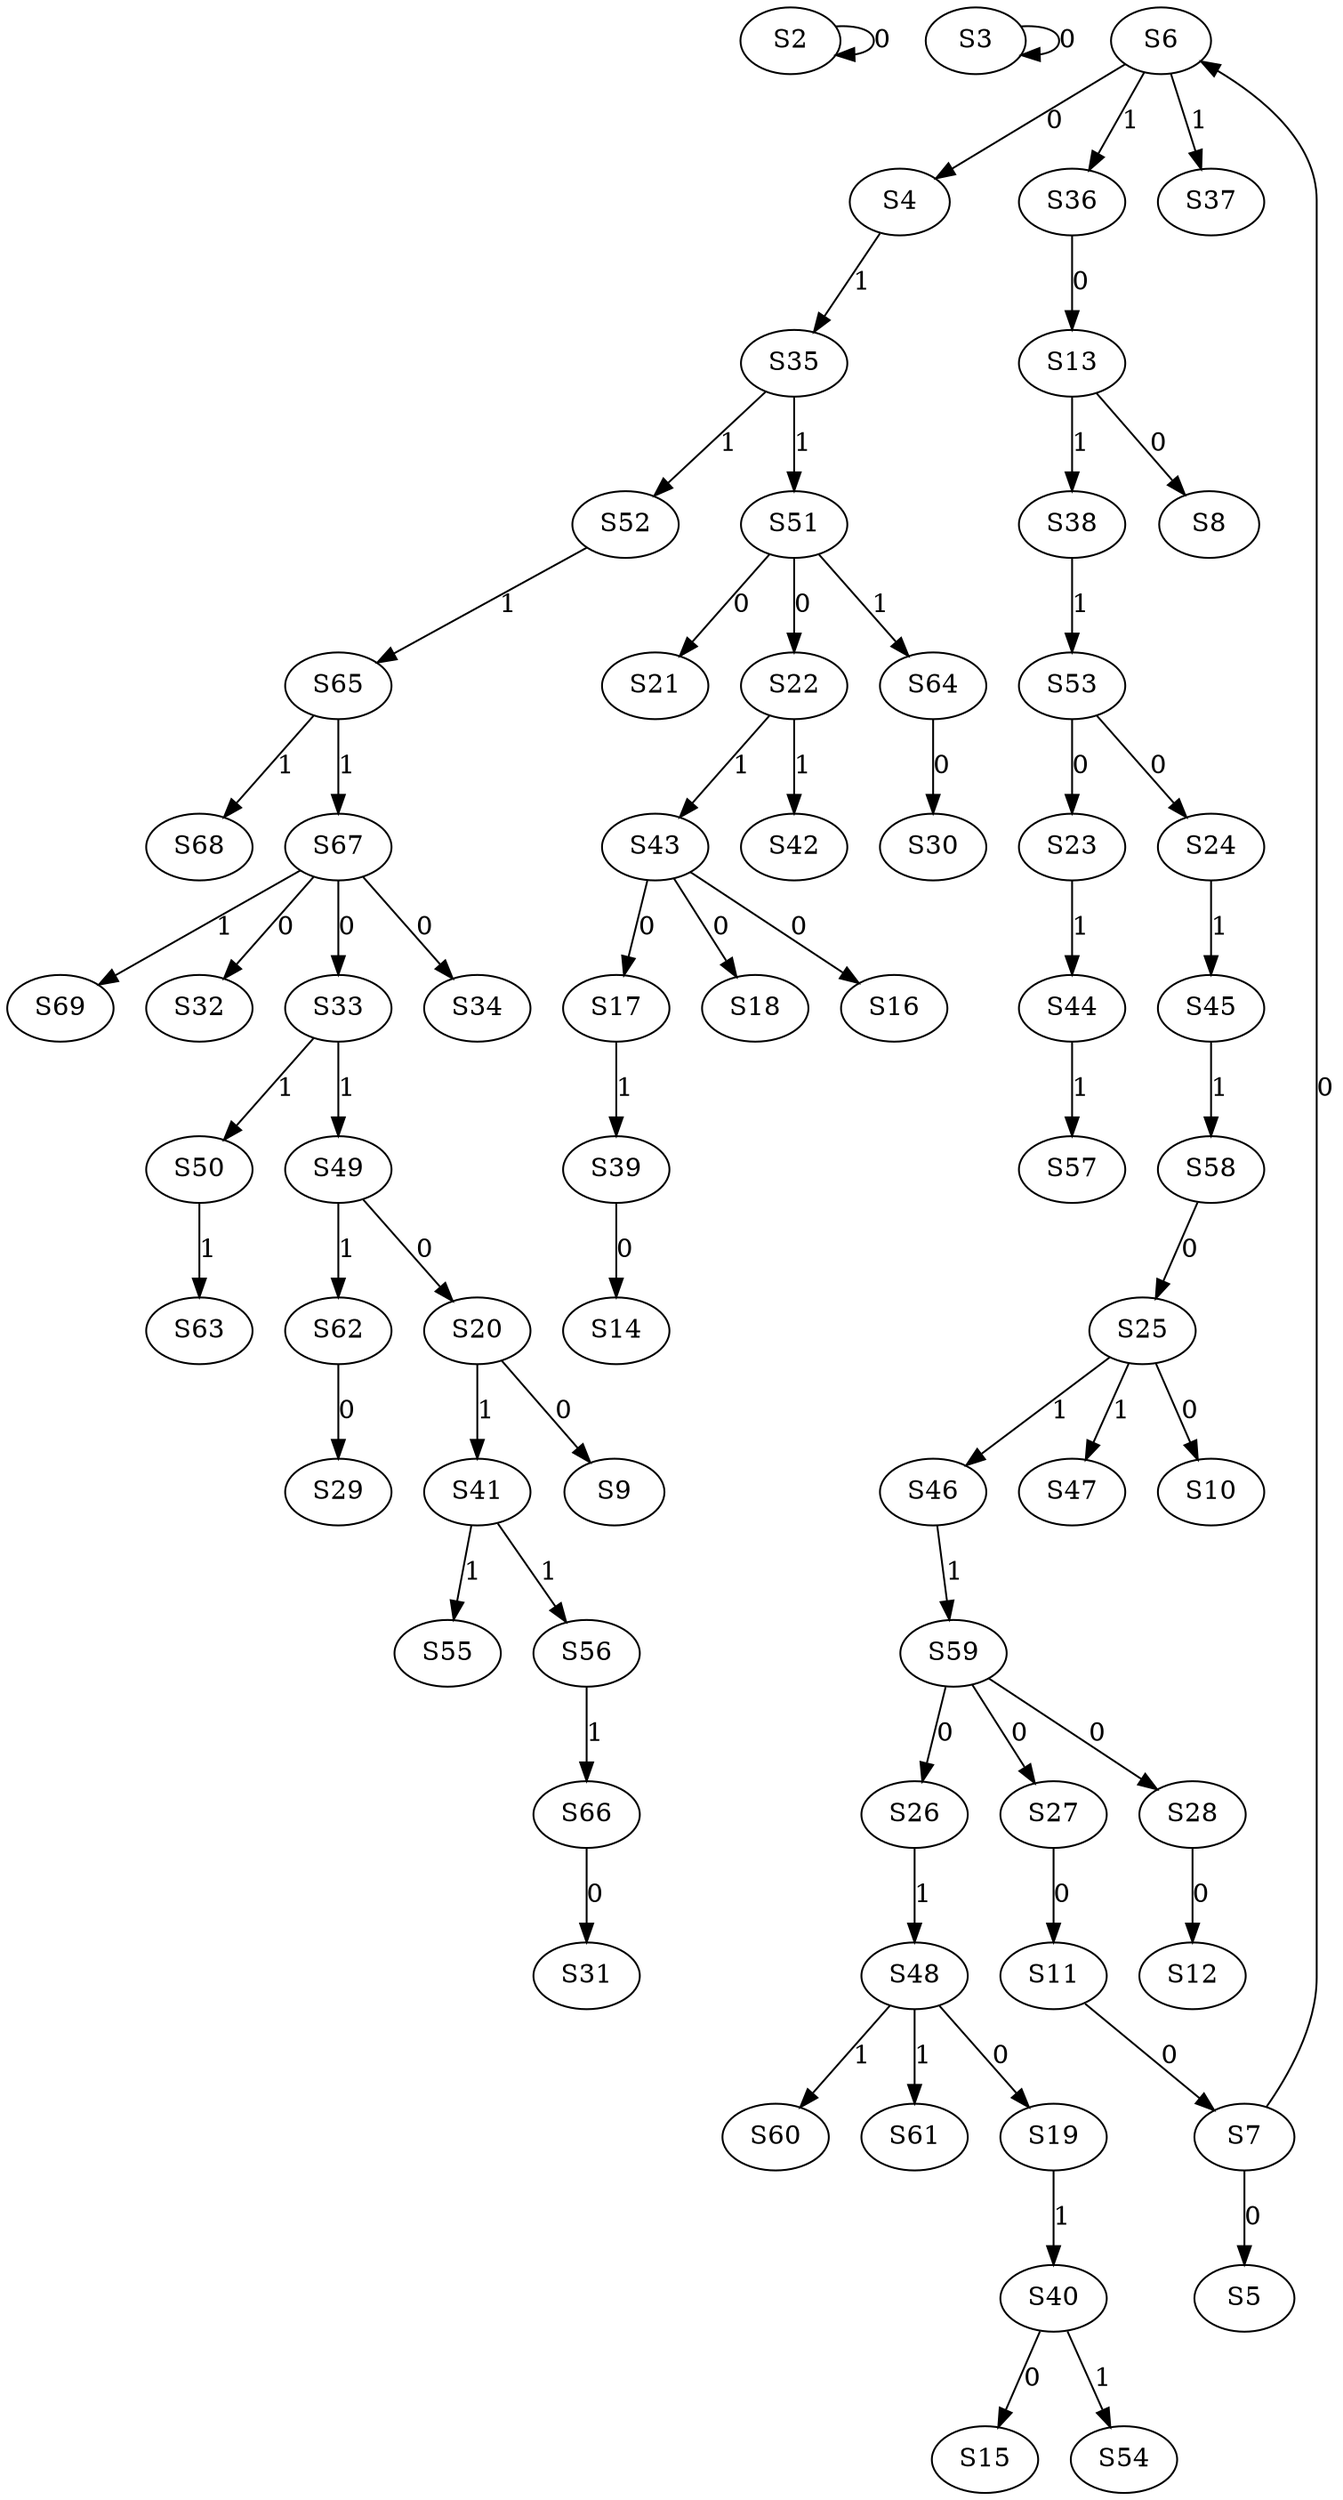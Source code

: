 strict digraph {
	S2 -> S2 [ label = 0 ];
	S3 -> S3 [ label = 0 ];
	S6 -> S4 [ label = 0 ];
	S7 -> S5 [ label = 0 ];
	S7 -> S6 [ label = 0 ];
	S11 -> S7 [ label = 0 ];
	S13 -> S8 [ label = 0 ];
	S20 -> S9 [ label = 0 ];
	S25 -> S10 [ label = 0 ];
	S27 -> S11 [ label = 0 ];
	S28 -> S12 [ label = 0 ];
	S36 -> S13 [ label = 0 ];
	S39 -> S14 [ label = 0 ];
	S40 -> S15 [ label = 0 ];
	S43 -> S16 [ label = 0 ];
	S43 -> S17 [ label = 0 ];
	S43 -> S18 [ label = 0 ];
	S48 -> S19 [ label = 0 ];
	S49 -> S20 [ label = 0 ];
	S51 -> S21 [ label = 0 ];
	S51 -> S22 [ label = 0 ];
	S53 -> S23 [ label = 0 ];
	S53 -> S24 [ label = 0 ];
	S58 -> S25 [ label = 0 ];
	S59 -> S26 [ label = 0 ];
	S59 -> S27 [ label = 0 ];
	S59 -> S28 [ label = 0 ];
	S62 -> S29 [ label = 0 ];
	S64 -> S30 [ label = 0 ];
	S66 -> S31 [ label = 0 ];
	S67 -> S32 [ label = 0 ];
	S67 -> S33 [ label = 0 ];
	S67 -> S34 [ label = 0 ];
	S4 -> S35 [ label = 1 ];
	S6 -> S36 [ label = 1 ];
	S6 -> S37 [ label = 1 ];
	S13 -> S38 [ label = 1 ];
	S17 -> S39 [ label = 1 ];
	S19 -> S40 [ label = 1 ];
	S20 -> S41 [ label = 1 ];
	S22 -> S42 [ label = 1 ];
	S22 -> S43 [ label = 1 ];
	S23 -> S44 [ label = 1 ];
	S24 -> S45 [ label = 1 ];
	S25 -> S46 [ label = 1 ];
	S25 -> S47 [ label = 1 ];
	S26 -> S48 [ label = 1 ];
	S33 -> S49 [ label = 1 ];
	S33 -> S50 [ label = 1 ];
	S35 -> S51 [ label = 1 ];
	S35 -> S52 [ label = 1 ];
	S38 -> S53 [ label = 1 ];
	S40 -> S54 [ label = 1 ];
	S41 -> S55 [ label = 1 ];
	S41 -> S56 [ label = 1 ];
	S44 -> S57 [ label = 1 ];
	S45 -> S58 [ label = 1 ];
	S46 -> S59 [ label = 1 ];
	S48 -> S60 [ label = 1 ];
	S48 -> S61 [ label = 1 ];
	S49 -> S62 [ label = 1 ];
	S50 -> S63 [ label = 1 ];
	S51 -> S64 [ label = 1 ];
	S52 -> S65 [ label = 1 ];
	S56 -> S66 [ label = 1 ];
	S65 -> S67 [ label = 1 ];
	S65 -> S68 [ label = 1 ];
	S67 -> S69 [ label = 1 ];
}